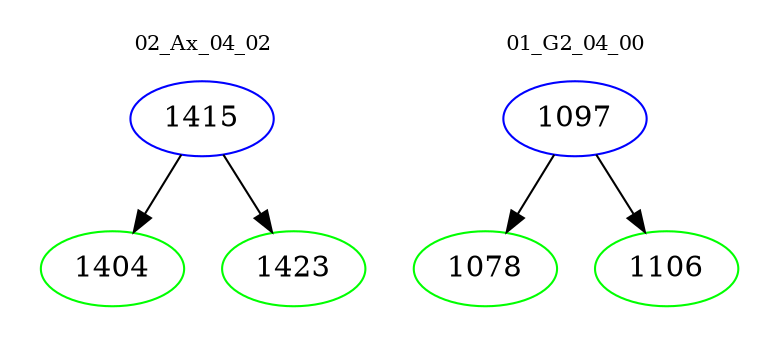 digraph{
subgraph cluster_0 {
color = white
label = "02_Ax_04_02";
fontsize=10;
T0_1415 [label="1415", color="blue"]
T0_1415 -> T0_1404 [color="black"]
T0_1404 [label="1404", color="green"]
T0_1415 -> T0_1423 [color="black"]
T0_1423 [label="1423", color="green"]
}
subgraph cluster_1 {
color = white
label = "01_G2_04_00";
fontsize=10;
T1_1097 [label="1097", color="blue"]
T1_1097 -> T1_1078 [color="black"]
T1_1078 [label="1078", color="green"]
T1_1097 -> T1_1106 [color="black"]
T1_1106 [label="1106", color="green"]
}
}
